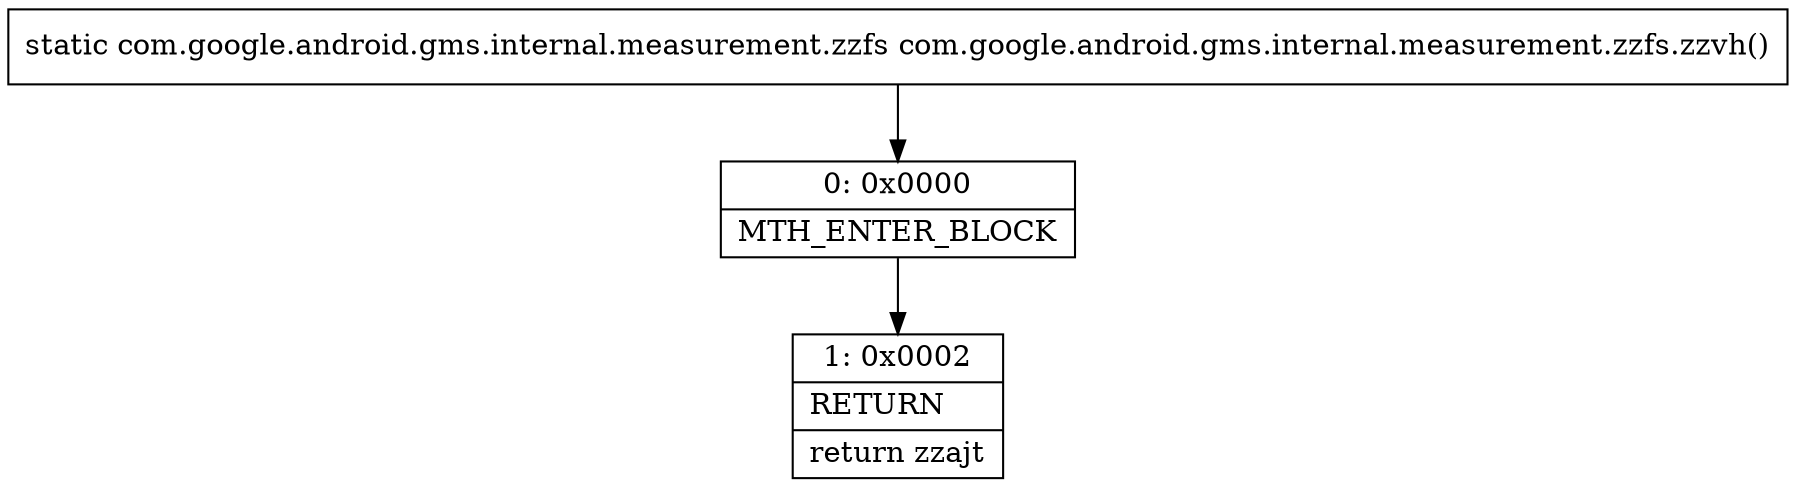 digraph "CFG forcom.google.android.gms.internal.measurement.zzfs.zzvh()Lcom\/google\/android\/gms\/internal\/measurement\/zzfs;" {
Node_0 [shape=record,label="{0\:\ 0x0000|MTH_ENTER_BLOCK\l}"];
Node_1 [shape=record,label="{1\:\ 0x0002|RETURN\l|return zzajt\l}"];
MethodNode[shape=record,label="{static com.google.android.gms.internal.measurement.zzfs com.google.android.gms.internal.measurement.zzfs.zzvh() }"];
MethodNode -> Node_0;
Node_0 -> Node_1;
}

